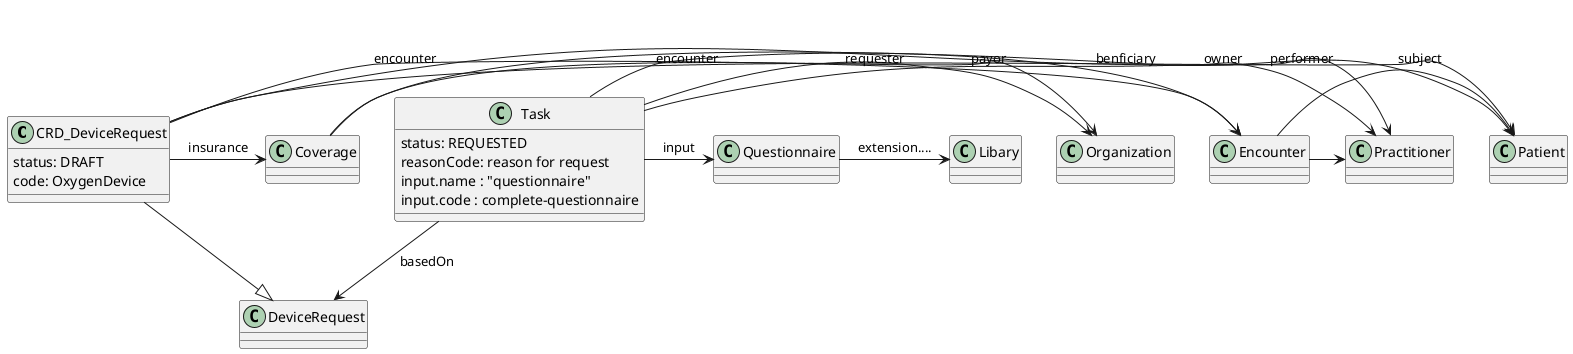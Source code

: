 @startuml
  ''''''''''''''''''''''''''''''''''''''''
  'step 1
  class CRD_DeviceRequest{
    status: DRAFT
    code: OxygenDevice
  }
  CRD_DeviceRequest --|> DeviceRequest
  CRD_DeviceRequest -> Patient : subject
  CRD_DeviceRequest -> Encounter: encounter
  CRD_DeviceRequest -> Practitioner: performer
  CRD_DeviceRequest -> Coverage: insurance


  Coverage -> Patient : benficiary
  Coverage -> Organization: payor
  Encounter -> Patient
  Encounter -> Practitioner

  ''''''''''''''''''''''''''''''''''''''''
  'step 3
  class Task{
    status: REQUESTED
    reasonCode: reason for request
    input.name : "questionnaire"
    input.code : complete-questionnaire
  }
  Task -> DeviceRequest : basedOn
  Task -> Encounter: encounter
  Task -> Organization: requester
  Task -> Practitioner: owner
  Task -> Questionnaire: input
  Questionnaire -> Libary: extension....

@enduml
